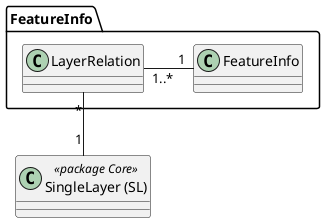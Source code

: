 @startuml
class "SingleLayer (SL)" as sl << package Core >>

package FeatureInfo {
  class "FeatureInfo" as fi
  class "LayerRelation" as lr
}

fi "1" -left- "1..*" lr : "    "
lr "*" -- "1" sl
@enduml